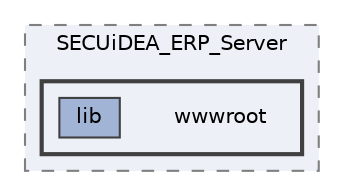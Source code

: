 digraph "D:/Projects/SECUiDEA_ERP/SECUiDEA_ERP_Server/SECUiDEA_ERP_Server/wwwroot"
{
 // LATEX_PDF_SIZE
  bgcolor="transparent";
  edge [fontname=Helvetica,fontsize=10,labelfontname=Helvetica,labelfontsize=10];
  node [fontname=Helvetica,fontsize=10,shape=box,height=0.2,width=0.4];
  compound=true
  subgraph clusterdir_e3147d111bd9abb5b9521263f4a24daf {
    graph [ bgcolor="#edf0f7", pencolor="grey50", label="SECUiDEA_ERP_Server", fontname=Helvetica,fontsize=10 style="filled,dashed", URL="dir_e3147d111bd9abb5b9521263f4a24daf.html",tooltip=""]
  subgraph clusterdir_718dddf51ff5f056a8aa9969e69f8372 {
    graph [ bgcolor="#edf0f7", pencolor="grey25", label="", fontname=Helvetica,fontsize=10 style="filled,bold", URL="dir_718dddf51ff5f056a8aa9969e69f8372.html",tooltip=""]
    dir_718dddf51ff5f056a8aa9969e69f8372 [shape=plaintext, label="wwwroot"];
  dir_ca0005181b9d326d0f2cdcfb378401bb [label="lib", fillcolor="#a2b4d6", color="grey25", style="filled", URL="dir_ca0005181b9d326d0f2cdcfb378401bb.html",tooltip=""];
  }
  }
}
